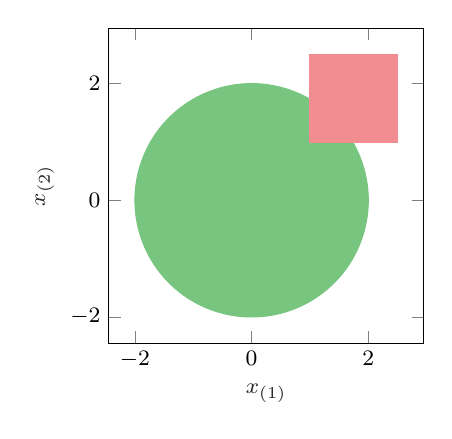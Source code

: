 % This file was created by matlab2tikz.
%
\definecolor{mycolor1}{rgb}{0.471,0.772,0.498}%
\definecolor{mycolor2}{rgb}{0.945,0.553,0.569}%
%
\begin{tikzpicture}
\footnotesize

\begin{axis}[%
width=4cm,
height=4cm,
at={(0in,0in)},
scale only axis,
xmin=-2.45,
xmax=2.95,
xlabel style={font=\color{white!15!black}},
xlabel={$x_{(1)}$},
ymin=-2.45,
ymax=2.95,
ylabel style={font=\color{white!15!black}},
ylabel={$x_{(2)}$},
axis background/.style={fill=white}
]

\addplot[area legend, draw=mycolor1, fill=mycolor1, forget plot]
table[row sep=crcr] {%
x	y\\
2	0.006\\
2.0	0.019\\
2.0	0.031\\
2.0	0.044\\
1.999	0.057\\
1.999	0.069\\
1.998	0.082\\
1.998	0.094\\
1.997	0.107\\
1.996	0.119\\
1.996	0.132\\
1.995	0.144\\
1.993	0.169\\
1.992	0.182\\
1.989	0.207\\
1.986	0.232\\
1.985	0.244\\
1.982	0.269\\
1.978	0.294\\
1.976	0.307\\
1.974	0.319\\
1.97	0.344\\
1.968	0.356\\
1.966	0.369\\
1.963	0.381\\
1.961	0.393\\
1.958	0.406\\
1.956	0.418\\
1.953	0.43\\
1.95	0.442\\
1.948	0.455\\
1.942	0.479\\
1.936	0.503\\
1.932	0.516\\
1.929	0.528\\
1.926	0.54\\
1.922	0.552\\
1.919	0.564\\
1.915	0.576\\
1.912	0.588\\
1.908	0.6\\
1.904	0.612\\
1.9	0.624\\
1.892	0.648\\
1.888	0.66\\
1.884	0.672\\
1.875	0.695\\
1.871	0.707\\
1.866	0.719\\
1.862	0.73\\
1.857	0.742\\
1.853	0.754\\
1.848	0.765\\
1.843	0.777\\
1.838	0.788\\
1.833	0.8\\
1.828	0.812\\
1.823	0.823\\
1.818	0.835\\
1.812	0.846\\
1.807	0.857\\
1.802	0.869\\
1.796	0.88\\
1.79	0.891\\
1.785	0.902\\
1.779	0.914\\
1.773	0.925\\
1.768	0.936\\
1.762	0.947\\
1.756	0.958\\
1.75	0.969\\
1.744	0.98\\
1.737	0.991\\
1.725	1.013\\
1.718	1.024\\
1.712	1.034\\
1.705	1.045\\
1.699	1.056\\
1.692	1.066\\
1.685	1.077\\
1.679	1.087\\
1.665	1.109\\
1.658	1.119\\
1.651	1.129\\
1.643	1.14\\
1.636	1.15\\
1.629	1.16\\
1.622	1.171\\
1.614	1.181\\
1.607	1.191\\
1.599	1.201\\
1.592	1.211\\
1.584	1.221\\
1.577	1.231\\
1.569	1.241\\
1.561	1.25\\
1.553	1.26\\
1.537	1.28\\
1.521	1.299\\
1.504	1.318\\
1.496	1.327\\
1.488	1.337\\
1.479	1.346\\
1.471	1.355\\
1.454	1.374\\
1.445	1.383\\
1.436	1.392\\
1.427	1.401\\
1.419	1.41\\
1.41	1.419\\
1.401	1.427\\
1.392	1.436\\
1.383	1.445\\
1.374	1.454\\
1.355	1.471\\
1.346	1.479\\
1.337	1.488\\
1.327	1.496\\
1.318	1.504\\
1.299	1.521\\
1.28	1.537\\
1.26	1.553\\
1.25	1.561\\
1.241	1.569\\
1.231	1.577\\
1.221	1.584\\
1.211	1.592\\
1.201	1.599\\
1.191	1.607\\
1.181	1.614\\
1.171	1.622\\
1.16	1.629\\
1.15	1.636\\
1.14	1.643\\
1.129	1.651\\
1.119	1.658\\
1.109	1.665\\
1.087	1.679\\
1.077	1.685\\
1.066	1.692\\
1.056	1.699\\
1.045	1.705\\
1.034	1.712\\
1.024	1.718\\
1.013	1.725\\
0.991	1.737\\
0.98	1.744\\
0.969	1.75\\
0.958	1.756\\
0.947	1.762\\
0.936	1.768\\
0.925	1.773\\
0.914	1.779\\
0.902	1.785\\
0.891	1.79\\
0.88	1.796\\
0.869	1.802\\
0.857	1.807\\
0.846	1.812\\
0.835	1.818\\
0.823	1.823\\
0.812	1.828\\
0.8	1.833\\
0.788	1.838\\
0.777	1.843\\
0.765	1.848\\
0.754	1.853\\
0.742	1.857\\
0.73	1.862\\
0.719	1.866\\
0.707	1.871\\
0.695	1.875\\
0.672	1.884\\
0.66	1.888\\
0.648	1.892\\
0.624	1.9\\
0.612	1.904\\
0.6	1.908\\
0.588	1.912\\
0.576	1.915\\
0.564	1.919\\
0.552	1.922\\
0.54	1.926\\
0.528	1.929\\
0.516	1.932\\
0.503	1.936\\
0.479	1.942\\
0.455	1.948\\
0.442	1.95\\
0.43	1.953\\
0.418	1.956\\
0.406	1.958\\
0.393	1.961\\
0.381	1.963\\
0.369	1.966\\
0.356	1.968\\
0.344	1.97\\
0.319	1.974\\
0.307	1.976\\
0.294	1.978\\
0.269	1.982\\
0.244	1.985\\
0.232	1.986\\
0.207	1.989\\
0.182	1.992\\
0.169	1.993\\
0.144	1.995\\
0.132	1.996\\
0.119	1.996\\
0.107	1.997\\
0.094	1.998\\
0.082	1.998\\
0.069	1.999\\
0.057	1.999\\
0.044	2.0\\
0.031	2.0\\
0.019	2.0\\
0.006	2\\
-0.006	2\\
-0.019	2.0\\
-0.031	2.0\\
-0.044	2.0\\
-0.057	1.999\\
-0.069	1.999\\
-0.082	1.998\\
-0.094	1.998\\
-0.107	1.997\\
-0.119	1.996\\
-0.132	1.996\\
-0.144	1.995\\
-0.169	1.993\\
-0.182	1.992\\
-0.207	1.989\\
-0.232	1.986\\
-0.244	1.985\\
-0.269	1.982\\
-0.294	1.978\\
-0.307	1.976\\
-0.319	1.974\\
-0.344	1.97\\
-0.356	1.968\\
-0.369	1.966\\
-0.381	1.963\\
-0.393	1.961\\
-0.406	1.958\\
-0.418	1.956\\
-0.43	1.953\\
-0.442	1.95\\
-0.455	1.948\\
-0.479	1.942\\
-0.503	1.936\\
-0.516	1.932\\
-0.528	1.929\\
-0.54	1.926\\
-0.552	1.922\\
-0.564	1.919\\
-0.576	1.915\\
-0.588	1.912\\
-0.6	1.908\\
-0.612	1.904\\
-0.624	1.9\\
-0.648	1.892\\
-0.66	1.888\\
-0.672	1.884\\
-0.695	1.875\\
-0.707	1.871\\
-0.719	1.866\\
-0.73	1.862\\
-0.742	1.857\\
-0.754	1.853\\
-0.765	1.848\\
-0.777	1.843\\
-0.788	1.838\\
-0.8	1.833\\
-0.812	1.828\\
-0.823	1.823\\
-0.835	1.818\\
-0.846	1.812\\
-0.857	1.807\\
-0.869	1.802\\
-0.88	1.796\\
-0.891	1.79\\
-0.902	1.785\\
-0.914	1.779\\
-0.925	1.773\\
-0.936	1.768\\
-0.947	1.762\\
-0.958	1.756\\
-0.969	1.75\\
-0.98	1.744\\
-0.991	1.737\\
-1.013	1.725\\
-1.024	1.718\\
-1.034	1.712\\
-1.045	1.705\\
-1.056	1.699\\
-1.066	1.692\\
-1.077	1.685\\
-1.087	1.679\\
-1.109	1.665\\
-1.119	1.658\\
-1.129	1.651\\
-1.14	1.643\\
-1.15	1.636\\
-1.16	1.629\\
-1.171	1.622\\
-1.181	1.614\\
-1.191	1.607\\
-1.201	1.599\\
-1.211	1.592\\
-1.221	1.584\\
-1.231	1.577\\
-1.241	1.569\\
-1.25	1.561\\
-1.26	1.553\\
-1.28	1.537\\
-1.299	1.521\\
-1.318	1.504\\
-1.327	1.496\\
-1.337	1.488\\
-1.346	1.479\\
-1.355	1.471\\
-1.374	1.454\\
-1.383	1.445\\
-1.392	1.436\\
-1.401	1.427\\
-1.41	1.419\\
-1.419	1.41\\
-1.427	1.401\\
-1.436	1.392\\
-1.445	1.383\\
-1.454	1.374\\
-1.471	1.355\\
-1.479	1.346\\
-1.488	1.337\\
-1.496	1.327\\
-1.504	1.318\\
-1.521	1.299\\
-1.537	1.28\\
-1.553	1.26\\
-1.561	1.25\\
-1.569	1.241\\
-1.577	1.231\\
-1.584	1.221\\
-1.592	1.211\\
-1.599	1.201\\
-1.607	1.191\\
-1.614	1.181\\
-1.622	1.171\\
-1.629	1.16\\
-1.636	1.15\\
-1.643	1.14\\
-1.651	1.129\\
-1.658	1.119\\
-1.665	1.109\\
-1.679	1.087\\
-1.685	1.077\\
-1.692	1.066\\
-1.699	1.056\\
-1.705	1.045\\
-1.712	1.034\\
-1.718	1.024\\
-1.725	1.013\\
-1.737	0.991\\
-1.744	0.98\\
-1.75	0.969\\
-1.756	0.958\\
-1.762	0.947\\
-1.768	0.936\\
-1.773	0.925\\
-1.779	0.914\\
-1.785	0.902\\
-1.79	0.891\\
-1.796	0.88\\
-1.802	0.869\\
-1.807	0.857\\
-1.812	0.846\\
-1.818	0.835\\
-1.823	0.823\\
-1.828	0.812\\
-1.833	0.8\\
-1.838	0.788\\
-1.843	0.777\\
-1.848	0.765\\
-1.853	0.754\\
-1.857	0.742\\
-1.862	0.73\\
-1.866	0.719\\
-1.871	0.707\\
-1.875	0.695\\
-1.884	0.672\\
-1.888	0.66\\
-1.892	0.648\\
-1.9	0.624\\
-1.904	0.612\\
-1.908	0.6\\
-1.912	0.588\\
-1.915	0.576\\
-1.919	0.564\\
-1.922	0.552\\
-1.926	0.54\\
-1.929	0.528\\
-1.932	0.516\\
-1.936	0.503\\
-1.942	0.479\\
-1.948	0.455\\
-1.95	0.442\\
-1.953	0.43\\
-1.956	0.418\\
-1.958	0.406\\
-1.961	0.393\\
-1.963	0.381\\
-1.966	0.369\\
-1.968	0.356\\
-1.97	0.344\\
-1.974	0.319\\
-1.976	0.307\\
-1.978	0.294\\
-1.982	0.269\\
-1.985	0.244\\
-1.986	0.232\\
-1.989	0.207\\
-1.992	0.182\\
-1.993	0.169\\
-1.995	0.144\\
-1.996	0.132\\
-1.996	0.119\\
-1.997	0.107\\
-1.998	0.094\\
-1.998	0.082\\
-1.999	0.069\\
-1.999	0.057\\
-2.0	0.044\\
-2.0	0.031\\
-2.0	0.019\\
-2	0.006\\
-2	-0.006\\
-2.0	-0.019\\
-2.0	-0.031\\
-2.0	-0.044\\
-1.999	-0.057\\
-1.999	-0.069\\
-1.998	-0.082\\
-1.998	-0.094\\
-1.997	-0.107\\
-1.996	-0.119\\
-1.996	-0.132\\
-1.995	-0.144\\
-1.993	-0.169\\
-1.992	-0.182\\
-1.989	-0.207\\
-1.986	-0.232\\
-1.985	-0.244\\
-1.982	-0.269\\
-1.978	-0.294\\
-1.976	-0.307\\
-1.974	-0.319\\
-1.97	-0.344\\
-1.968	-0.356\\
-1.966	-0.369\\
-1.963	-0.381\\
-1.961	-0.393\\
-1.958	-0.406\\
-1.956	-0.418\\
-1.953	-0.43\\
-1.95	-0.442\\
-1.948	-0.455\\
-1.942	-0.479\\
-1.936	-0.503\\
-1.932	-0.516\\
-1.929	-0.528\\
-1.926	-0.54\\
-1.922	-0.552\\
-1.919	-0.564\\
-1.915	-0.576\\
-1.912	-0.588\\
-1.908	-0.6\\
-1.904	-0.612\\
-1.9	-0.624\\
-1.892	-0.648\\
-1.888	-0.66\\
-1.884	-0.672\\
-1.875	-0.695\\
-1.871	-0.707\\
-1.866	-0.719\\
-1.862	-0.73\\
-1.857	-0.742\\
-1.853	-0.754\\
-1.848	-0.765\\
-1.843	-0.777\\
-1.838	-0.788\\
-1.833	-0.8\\
-1.828	-0.812\\
-1.823	-0.823\\
-1.818	-0.835\\
-1.812	-0.846\\
-1.807	-0.857\\
-1.802	-0.869\\
-1.796	-0.88\\
-1.79	-0.891\\
-1.785	-0.902\\
-1.779	-0.914\\
-1.773	-0.925\\
-1.768	-0.936\\
-1.762	-0.947\\
-1.756	-0.958\\
-1.75	-0.969\\
-1.744	-0.98\\
-1.737	-0.991\\
-1.725	-1.013\\
-1.718	-1.024\\
-1.712	-1.034\\
-1.705	-1.045\\
-1.699	-1.056\\
-1.692	-1.066\\
-1.685	-1.077\\
-1.679	-1.087\\
-1.665	-1.109\\
-1.658	-1.119\\
-1.651	-1.129\\
-1.643	-1.14\\
-1.636	-1.15\\
-1.629	-1.16\\
-1.622	-1.171\\
-1.614	-1.181\\
-1.607	-1.191\\
-1.599	-1.201\\
-1.592	-1.211\\
-1.584	-1.221\\
-1.577	-1.231\\
-1.569	-1.241\\
-1.561	-1.25\\
-1.553	-1.26\\
-1.537	-1.28\\
-1.521	-1.299\\
-1.504	-1.318\\
-1.496	-1.327\\
-1.488	-1.337\\
-1.479	-1.346\\
-1.471	-1.355\\
-1.454	-1.374\\
-1.445	-1.383\\
-1.436	-1.392\\
-1.427	-1.401\\
-1.419	-1.41\\
-1.41	-1.419\\
-1.401	-1.427\\
-1.392	-1.436\\
-1.383	-1.445\\
-1.374	-1.454\\
-1.355	-1.471\\
-1.346	-1.479\\
-1.337	-1.488\\
-1.327	-1.496\\
-1.318	-1.504\\
-1.299	-1.521\\
-1.28	-1.537\\
-1.26	-1.553\\
-1.25	-1.561\\
-1.241	-1.569\\
-1.231	-1.577\\
-1.221	-1.584\\
-1.211	-1.592\\
-1.201	-1.599\\
-1.191	-1.607\\
-1.181	-1.614\\
-1.171	-1.622\\
-1.16	-1.629\\
-1.15	-1.636\\
-1.14	-1.643\\
-1.129	-1.651\\
-1.119	-1.658\\
-1.109	-1.665\\
-1.087	-1.679\\
-1.077	-1.685\\
-1.066	-1.692\\
-1.056	-1.699\\
-1.045	-1.705\\
-1.034	-1.712\\
-1.024	-1.718\\
-1.013	-1.725\\
-0.991	-1.737\\
-0.98	-1.744\\
-0.969	-1.75\\
-0.958	-1.756\\
-0.947	-1.762\\
-0.936	-1.768\\
-0.925	-1.773\\
-0.914	-1.779\\
-0.902	-1.785\\
-0.891	-1.79\\
-0.88	-1.796\\
-0.869	-1.802\\
-0.857	-1.807\\
-0.846	-1.812\\
-0.835	-1.818\\
-0.823	-1.823\\
-0.812	-1.828\\
-0.8	-1.833\\
-0.788	-1.838\\
-0.777	-1.843\\
-0.765	-1.848\\
-0.754	-1.853\\
-0.742	-1.857\\
-0.73	-1.862\\
-0.719	-1.866\\
-0.707	-1.871\\
-0.695	-1.875\\
-0.672	-1.884\\
-0.66	-1.888\\
-0.648	-1.892\\
-0.624	-1.9\\
-0.612	-1.904\\
-0.6	-1.908\\
-0.588	-1.912\\
-0.576	-1.915\\
-0.564	-1.919\\
-0.552	-1.922\\
-0.54	-1.926\\
-0.528	-1.929\\
-0.516	-1.932\\
-0.503	-1.936\\
-0.479	-1.942\\
-0.455	-1.948\\
-0.442	-1.95\\
-0.43	-1.953\\
-0.418	-1.956\\
-0.406	-1.958\\
-0.393	-1.961\\
-0.381	-1.963\\
-0.369	-1.966\\
-0.356	-1.968\\
-0.344	-1.97\\
-0.319	-1.974\\
-0.307	-1.976\\
-0.294	-1.978\\
-0.269	-1.982\\
-0.244	-1.985\\
-0.232	-1.986\\
-0.207	-1.989\\
-0.182	-1.992\\
-0.169	-1.993\\
-0.144	-1.995\\
-0.132	-1.996\\
-0.119	-1.996\\
-0.107	-1.997\\
-0.094	-1.998\\
-0.082	-1.998\\
-0.069	-1.999\\
-0.057	-1.999\\
-0.044	-2.0\\
-0.031	-2.0\\
-0.019	-2.0\\
-0.006	-2\\
0.006	-2\\
0.019	-2.0\\
0.031	-2.0\\
0.044	-2.0\\
0.057	-1.999\\
0.069	-1.999\\
0.082	-1.998\\
0.094	-1.998\\
0.107	-1.997\\
0.119	-1.996\\
0.132	-1.996\\
0.144	-1.995\\
0.169	-1.993\\
0.182	-1.992\\
0.207	-1.989\\
0.232	-1.986\\
0.244	-1.985\\
0.269	-1.982\\
0.294	-1.978\\
0.307	-1.976\\
0.319	-1.974\\
0.344	-1.97\\
0.356	-1.968\\
0.369	-1.966\\
0.381	-1.963\\
0.393	-1.961\\
0.406	-1.958\\
0.418	-1.956\\
0.43	-1.953\\
0.442	-1.95\\
0.455	-1.948\\
0.479	-1.942\\
0.503	-1.936\\
0.516	-1.932\\
0.528	-1.929\\
0.54	-1.926\\
0.552	-1.922\\
0.564	-1.919\\
0.576	-1.915\\
0.588	-1.912\\
0.6	-1.908\\
0.612	-1.904\\
0.624	-1.9\\
0.648	-1.892\\
0.66	-1.888\\
0.672	-1.884\\
0.695	-1.875\\
0.707	-1.871\\
0.719	-1.866\\
0.73	-1.862\\
0.742	-1.857\\
0.754	-1.853\\
0.765	-1.848\\
0.777	-1.843\\
0.788	-1.838\\
0.8	-1.833\\
0.812	-1.828\\
0.823	-1.823\\
0.835	-1.818\\
0.846	-1.812\\
0.857	-1.807\\
0.869	-1.802\\
0.88	-1.796\\
0.891	-1.79\\
0.902	-1.785\\
0.914	-1.779\\
0.925	-1.773\\
0.936	-1.768\\
0.947	-1.762\\
0.958	-1.756\\
0.969	-1.75\\
0.98	-1.744\\
0.991	-1.737\\
1.013	-1.725\\
1.024	-1.718\\
1.034	-1.712\\
1.045	-1.705\\
1.056	-1.699\\
1.066	-1.692\\
1.077	-1.685\\
1.087	-1.679\\
1.109	-1.665\\
1.119	-1.658\\
1.129	-1.651\\
1.14	-1.643\\
1.15	-1.636\\
1.16	-1.629\\
1.171	-1.622\\
1.181	-1.614\\
1.191	-1.607\\
1.201	-1.599\\
1.211	-1.592\\
1.221	-1.584\\
1.231	-1.577\\
1.241	-1.569\\
1.25	-1.561\\
1.26	-1.553\\
1.28	-1.537\\
1.299	-1.521\\
1.318	-1.504\\
1.327	-1.496\\
1.337	-1.488\\
1.346	-1.479\\
1.355	-1.471\\
1.374	-1.454\\
1.383	-1.445\\
1.392	-1.436\\
1.401	-1.427\\
1.41	-1.419\\
1.419	-1.41\\
1.427	-1.401\\
1.436	-1.392\\
1.445	-1.383\\
1.454	-1.374\\
1.471	-1.355\\
1.479	-1.346\\
1.488	-1.337\\
1.496	-1.327\\
1.504	-1.318\\
1.521	-1.299\\
1.537	-1.28\\
1.553	-1.26\\
1.561	-1.25\\
1.569	-1.241\\
1.577	-1.231\\
1.584	-1.221\\
1.592	-1.211\\
1.599	-1.201\\
1.607	-1.191\\
1.614	-1.181\\
1.622	-1.171\\
1.629	-1.16\\
1.636	-1.15\\
1.643	-1.14\\
1.651	-1.129\\
1.658	-1.119\\
1.665	-1.109\\
1.679	-1.087\\
1.685	-1.077\\
1.692	-1.066\\
1.699	-1.056\\
1.705	-1.045\\
1.712	-1.034\\
1.718	-1.024\\
1.725	-1.013\\
1.737	-0.991\\
1.744	-0.98\\
1.75	-0.969\\
1.756	-0.958\\
1.762	-0.947\\
1.768	-0.936\\
1.773	-0.925\\
1.779	-0.914\\
1.785	-0.902\\
1.79	-0.891\\
1.796	-0.88\\
1.802	-0.869\\
1.807	-0.857\\
1.812	-0.846\\
1.818	-0.835\\
1.823	-0.823\\
1.828	-0.812\\
1.833	-0.8\\
1.838	-0.788\\
1.843	-0.777\\
1.848	-0.765\\
1.853	-0.754\\
1.857	-0.742\\
1.862	-0.73\\
1.866	-0.719\\
1.871	-0.707\\
1.875	-0.695\\
1.884	-0.672\\
1.888	-0.66\\
1.892	-0.648\\
1.9	-0.624\\
1.904	-0.612\\
1.908	-0.6\\
1.912	-0.588\\
1.915	-0.576\\
1.919	-0.564\\
1.922	-0.552\\
1.926	-0.54\\
1.929	-0.528\\
1.932	-0.516\\
1.936	-0.503\\
1.942	-0.479\\
1.948	-0.455\\
1.95	-0.442\\
1.953	-0.43\\
1.956	-0.418\\
1.958	-0.406\\
1.961	-0.393\\
1.963	-0.381\\
1.966	-0.369\\
1.968	-0.356\\
1.97	-0.344\\
1.974	-0.319\\
1.976	-0.307\\
1.978	-0.294\\
1.982	-0.269\\
1.985	-0.244\\
1.986	-0.232\\
1.989	-0.207\\
1.992	-0.182\\
1.993	-0.169\\
1.995	-0.144\\
1.996	-0.132\\
1.996	-0.119\\
1.997	-0.107\\
1.998	-0.094\\
1.998	-0.082\\
1.999	-0.069\\
1.999	-0.057\\
2.0	-0.044\\
2.0	-0.031\\
2.0	-0.019\\
2	-0.006\\
2	0.006\\
}--cycle;

\addplot[area legend, draw=mycolor2, fill=mycolor2, forget plot]
table[row sep=crcr] {%
x	y\\
1	1\\
2.5	1\\
2.5	2.5\\
1	2.5\\
1	1\\
}--cycle;
\end{axis}
\end{tikzpicture}%